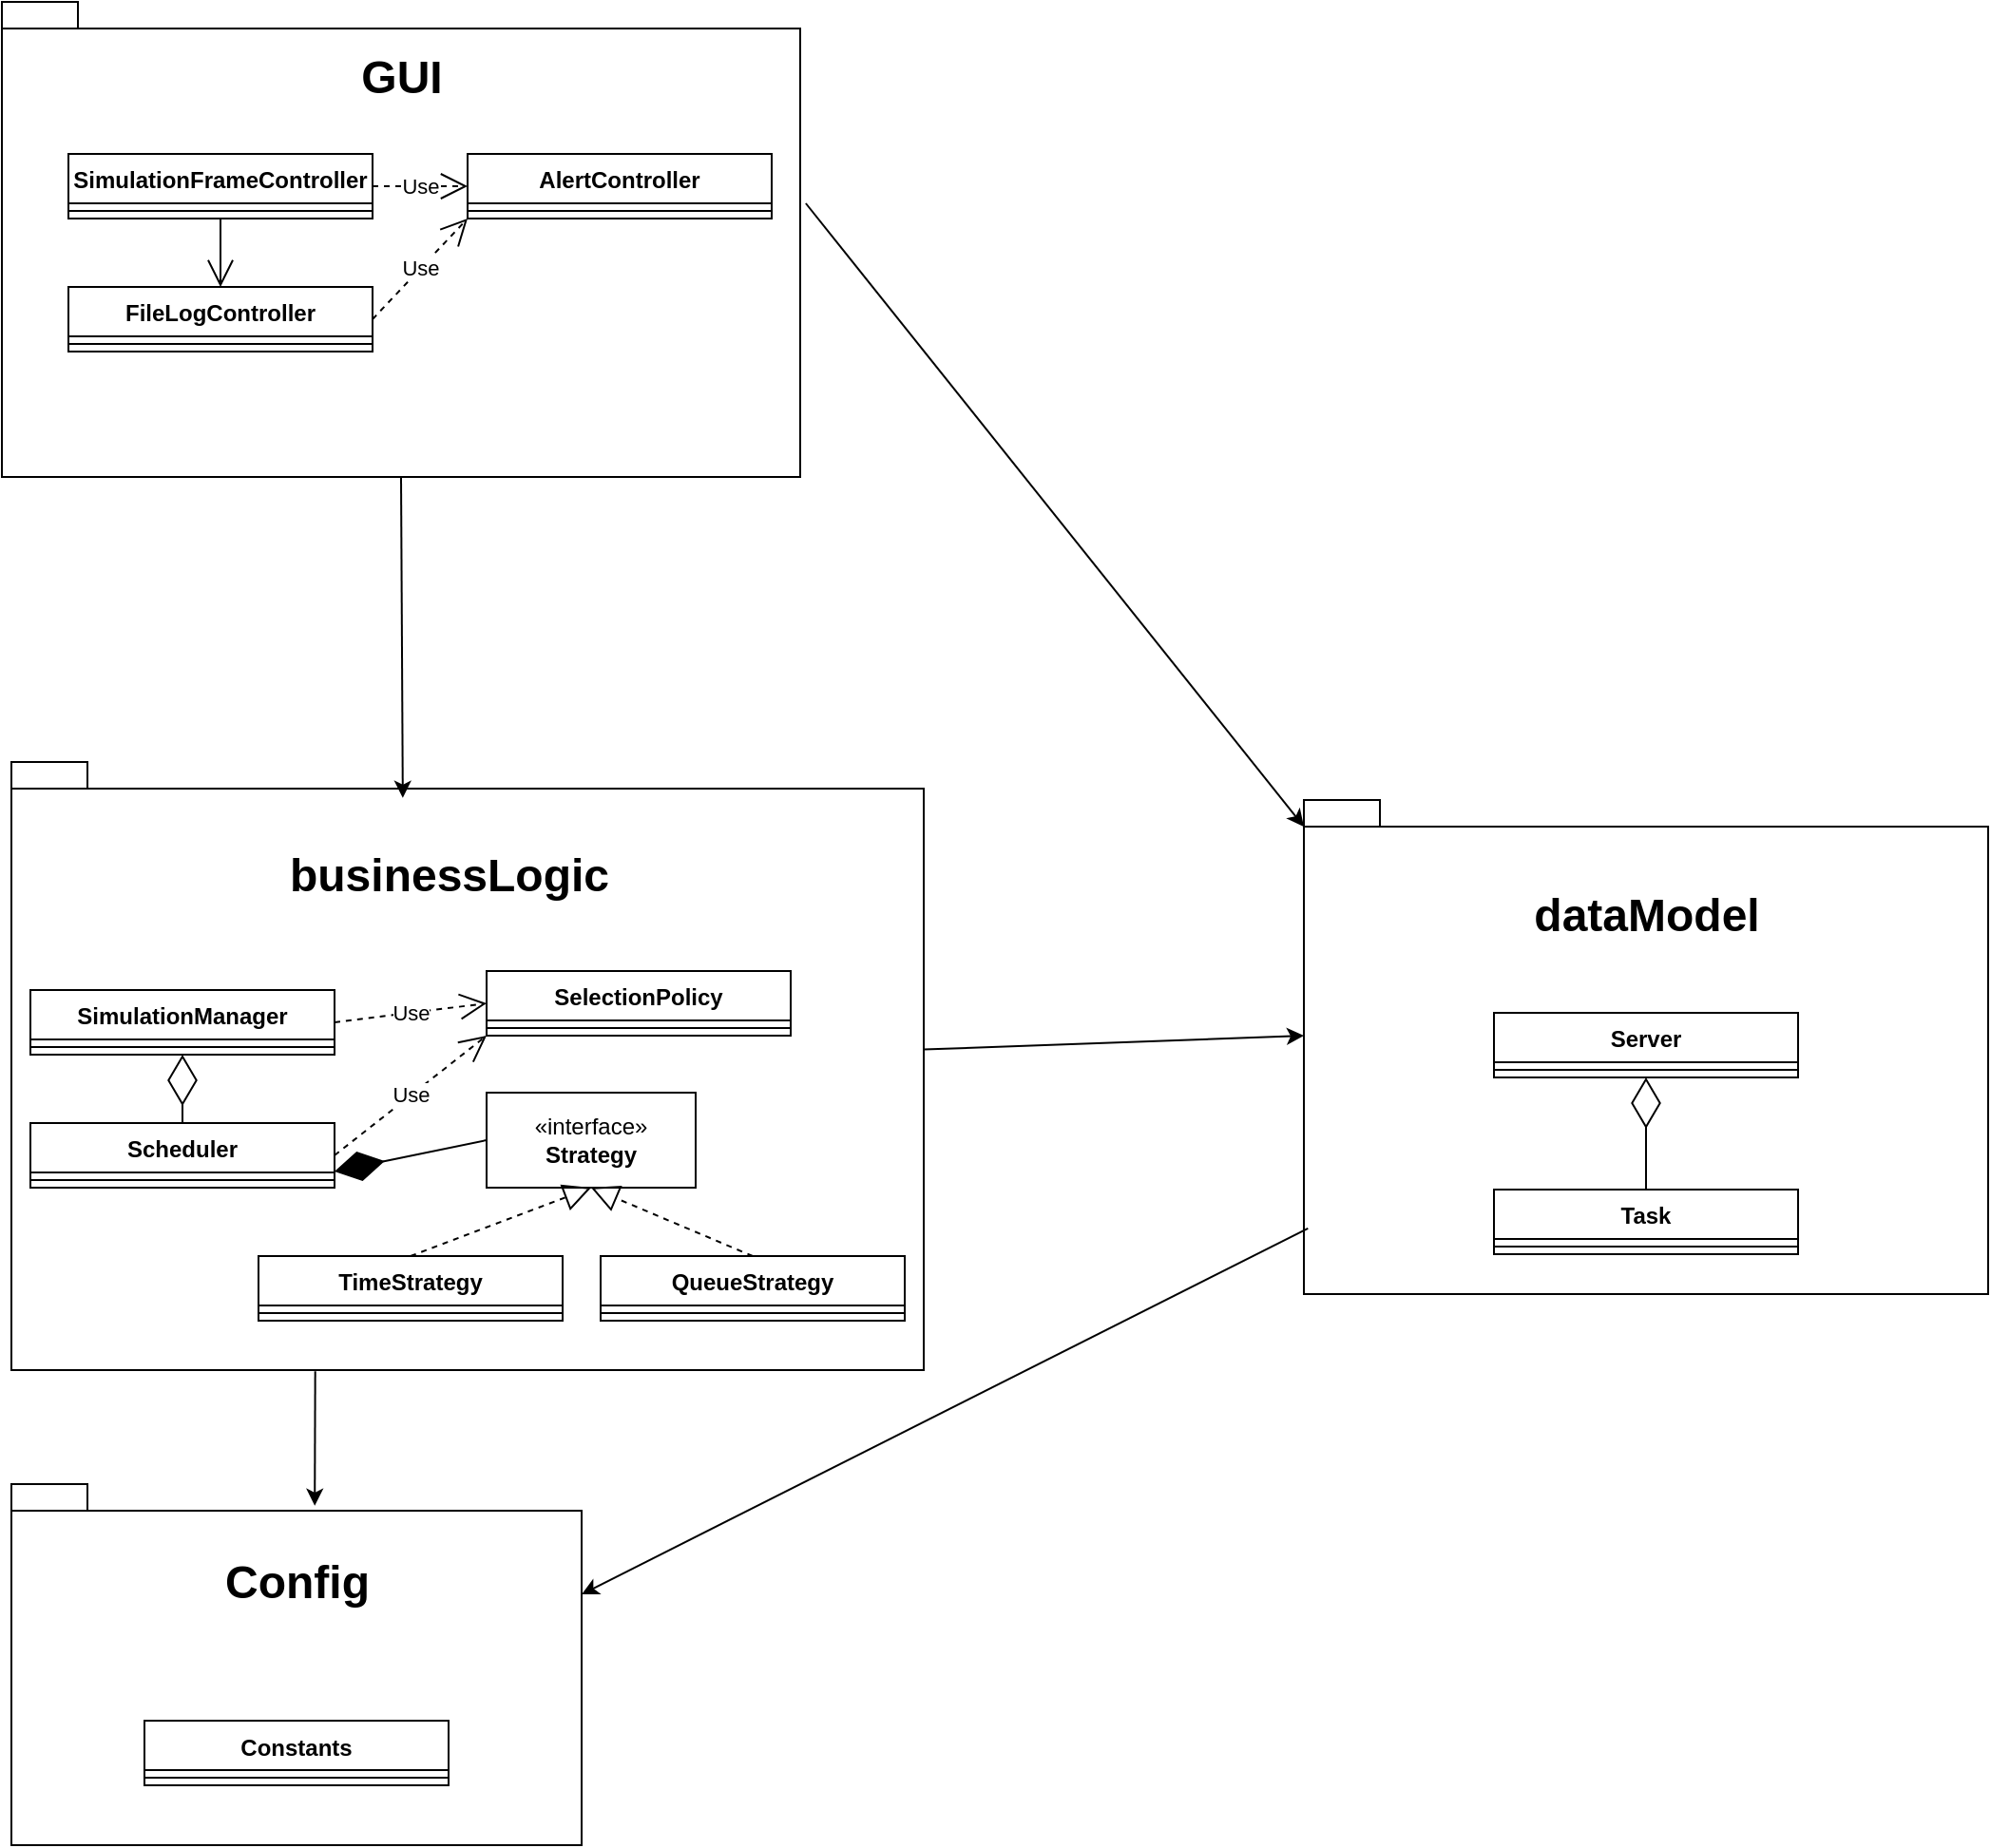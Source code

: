 <mxfile version="26.2.12">
  <diagram name="Page-1" id="WfTVVFJaoz6CVrunKCxH">
    <mxGraphModel dx="1695" dy="2140" grid="1" gridSize="10" guides="1" tooltips="1" connect="1" arrows="1" fold="1" page="1" pageScale="1" pageWidth="827" pageHeight="1169" math="0" shadow="0">
      <root>
        <mxCell id="0" />
        <mxCell id="1" parent="0" />
        <mxCell id="lbBo_nXBx8QTh_3jPK9N-1" value="" style="shape=folder;fontStyle=1;spacingTop=10;tabWidth=40;tabHeight=14;tabPosition=left;html=1;whiteSpace=wrap;" vertex="1" parent="1">
          <mxGeometry x="80" y="350" width="480" height="320" as="geometry" />
        </mxCell>
        <mxCell id="lbBo_nXBx8QTh_3jPK9N-2" value="" style="shape=folder;fontStyle=1;spacingTop=10;tabWidth=40;tabHeight=14;tabPosition=left;html=1;whiteSpace=wrap;" vertex="1" parent="1">
          <mxGeometry x="75" y="-50" width="420" height="250" as="geometry" />
        </mxCell>
        <mxCell id="lbBo_nXBx8QTh_3jPK9N-3" value="" style="shape=folder;fontStyle=1;spacingTop=10;tabWidth=40;tabHeight=14;tabPosition=left;html=1;whiteSpace=wrap;" vertex="1" parent="1">
          <mxGeometry x="80" y="730" width="300" height="190" as="geometry" />
        </mxCell>
        <mxCell id="lbBo_nXBx8QTh_3jPK9N-4" value="" style="shape=folder;fontStyle=1;spacingTop=10;tabWidth=40;tabHeight=14;tabPosition=left;html=1;whiteSpace=wrap;" vertex="1" parent="1">
          <mxGeometry x="760" y="370" width="360" height="260" as="geometry" />
        </mxCell>
        <mxCell id="lbBo_nXBx8QTh_3jPK9N-6" value="" style="endArrow=classic;html=1;rounded=0;exitX=0.5;exitY=1;exitDx=0;exitDy=0;exitPerimeter=0;entryX=0.429;entryY=0.059;entryDx=0;entryDy=0;entryPerimeter=0;" edge="1" parent="1" source="lbBo_nXBx8QTh_3jPK9N-2" target="lbBo_nXBx8QTh_3jPK9N-1">
          <mxGeometry width="50" height="50" relative="1" as="geometry">
            <mxPoint x="390" y="440" as="sourcePoint" />
            <mxPoint x="440" y="390" as="targetPoint" />
          </mxGeometry>
        </mxCell>
        <mxCell id="lbBo_nXBx8QTh_3jPK9N-7" value="" style="endArrow=classic;html=1;rounded=0;exitX=0.333;exitY=1.002;exitDx=0;exitDy=0;exitPerimeter=0;entryX=0.532;entryY=0.06;entryDx=0;entryDy=0;entryPerimeter=0;" edge="1" parent="1" source="lbBo_nXBx8QTh_3jPK9N-1" target="lbBo_nXBx8QTh_3jPK9N-3">
          <mxGeometry width="50" height="50" relative="1" as="geometry">
            <mxPoint x="390" y="440" as="sourcePoint" />
            <mxPoint x="280" y="750" as="targetPoint" />
          </mxGeometry>
        </mxCell>
        <mxCell id="lbBo_nXBx8QTh_3jPK9N-9" value="" style="endArrow=classic;html=1;rounded=0;exitX=0.006;exitY=0.867;exitDx=0;exitDy=0;exitPerimeter=0;entryX=0;entryY=0;entryDx=300;entryDy=58;entryPerimeter=0;" edge="1" parent="1" source="lbBo_nXBx8QTh_3jPK9N-4" target="lbBo_nXBx8QTh_3jPK9N-3">
          <mxGeometry width="50" height="50" relative="1" as="geometry">
            <mxPoint x="420" y="430" as="sourcePoint" />
            <mxPoint x="470" y="380" as="targetPoint" />
          </mxGeometry>
        </mxCell>
        <mxCell id="lbBo_nXBx8QTh_3jPK9N-10" value="" style="endArrow=classic;html=1;rounded=0;" edge="1" parent="1" source="lbBo_nXBx8QTh_3jPK9N-1">
          <mxGeometry width="50" height="50" relative="1" as="geometry">
            <mxPoint x="320" y="390" as="sourcePoint" />
            <mxPoint x="760" y="494" as="targetPoint" />
          </mxGeometry>
        </mxCell>
        <mxCell id="lbBo_nXBx8QTh_3jPK9N-11" value="" style="endArrow=classic;html=1;rounded=0;entryX=0;entryY=0;entryDx=0;entryDy=14;entryPerimeter=0;exitX=1.007;exitY=0.424;exitDx=0;exitDy=0;exitPerimeter=0;" edge="1" parent="1" source="lbBo_nXBx8QTh_3jPK9N-2" target="lbBo_nXBx8QTh_3jPK9N-4">
          <mxGeometry width="50" height="50" relative="1" as="geometry">
            <mxPoint x="630" y="130" as="sourcePoint" />
            <mxPoint x="370" y="100" as="targetPoint" />
          </mxGeometry>
        </mxCell>
        <mxCell id="lbBo_nXBx8QTh_3jPK9N-13" value="SimulationFrameController" style="swimlane;fontStyle=1;align=center;verticalAlign=top;childLayout=stackLayout;horizontal=1;startSize=26;horizontalStack=0;resizeParent=1;resizeParentMax=0;resizeLast=0;collapsible=1;marginBottom=0;whiteSpace=wrap;html=1;" vertex="1" parent="1">
          <mxGeometry x="110" y="30" width="160" height="34" as="geometry" />
        </mxCell>
        <mxCell id="lbBo_nXBx8QTh_3jPK9N-15" value="" style="line;strokeWidth=1;fillColor=none;align=left;verticalAlign=middle;spacingTop=-1;spacingLeft=3;spacingRight=3;rotatable=0;labelPosition=right;points=[];portConstraint=eastwest;strokeColor=inherit;" vertex="1" parent="lbBo_nXBx8QTh_3jPK9N-13">
          <mxGeometry y="26" width="160" height="8" as="geometry" />
        </mxCell>
        <mxCell id="lbBo_nXBx8QTh_3jPK9N-17" value="AlertController" style="swimlane;fontStyle=1;align=center;verticalAlign=top;childLayout=stackLayout;horizontal=1;startSize=26;horizontalStack=0;resizeParent=1;resizeParentMax=0;resizeLast=0;collapsible=1;marginBottom=0;whiteSpace=wrap;html=1;" vertex="1" parent="1">
          <mxGeometry x="320" y="30" width="160" height="34" as="geometry" />
        </mxCell>
        <mxCell id="lbBo_nXBx8QTh_3jPK9N-18" value="" style="line;strokeWidth=1;fillColor=none;align=left;verticalAlign=middle;spacingTop=-1;spacingLeft=3;spacingRight=3;rotatable=0;labelPosition=right;points=[];portConstraint=eastwest;strokeColor=inherit;" vertex="1" parent="lbBo_nXBx8QTh_3jPK9N-17">
          <mxGeometry y="26" width="160" height="8" as="geometry" />
        </mxCell>
        <mxCell id="lbBo_nXBx8QTh_3jPK9N-19" value="&lt;div&gt;FileLogController&lt;/div&gt;" style="swimlane;fontStyle=1;align=center;verticalAlign=top;childLayout=stackLayout;horizontal=1;startSize=26;horizontalStack=0;resizeParent=1;resizeParentMax=0;resizeLast=0;collapsible=1;marginBottom=0;whiteSpace=wrap;html=1;" vertex="1" parent="1">
          <mxGeometry x="110" y="100" width="160" height="34" as="geometry" />
        </mxCell>
        <mxCell id="lbBo_nXBx8QTh_3jPK9N-20" value="" style="line;strokeWidth=1;fillColor=none;align=left;verticalAlign=middle;spacingTop=-1;spacingLeft=3;spacingRight=3;rotatable=0;labelPosition=right;points=[];portConstraint=eastwest;strokeColor=inherit;" vertex="1" parent="lbBo_nXBx8QTh_3jPK9N-19">
          <mxGeometry y="26" width="160" height="8" as="geometry" />
        </mxCell>
        <mxCell id="lbBo_nXBx8QTh_3jPK9N-22" value="Use" style="endArrow=open;endSize=12;dashed=1;html=1;rounded=0;exitX=1;exitY=0.5;exitDx=0;exitDy=0;entryX=0;entryY=1;entryDx=0;entryDy=0;" edge="1" parent="1" source="lbBo_nXBx8QTh_3jPK9N-19" target="lbBo_nXBx8QTh_3jPK9N-17">
          <mxGeometry width="160" relative="1" as="geometry">
            <mxPoint x="300" y="120" as="sourcePoint" />
            <mxPoint x="460" y="120" as="targetPoint" />
          </mxGeometry>
        </mxCell>
        <mxCell id="lbBo_nXBx8QTh_3jPK9N-23" value="Use" style="endArrow=open;endSize=12;dashed=1;html=1;rounded=0;exitX=1;exitY=0.5;exitDx=0;exitDy=0;entryX=0;entryY=0.5;entryDx=0;entryDy=0;" edge="1" parent="1" source="lbBo_nXBx8QTh_3jPK9N-13" target="lbBo_nXBx8QTh_3jPK9N-17">
          <mxGeometry width="160" relative="1" as="geometry">
            <mxPoint x="280" y="137" as="sourcePoint" />
            <mxPoint x="330" y="74" as="targetPoint" />
          </mxGeometry>
        </mxCell>
        <mxCell id="lbBo_nXBx8QTh_3jPK9N-24" value="TimeStrategy" style="swimlane;fontStyle=1;align=center;verticalAlign=top;childLayout=stackLayout;horizontal=1;startSize=26;horizontalStack=0;resizeParent=1;resizeParentMax=0;resizeLast=0;collapsible=1;marginBottom=0;whiteSpace=wrap;html=1;" vertex="1" parent="1">
          <mxGeometry x="210" y="610" width="160" height="34" as="geometry" />
        </mxCell>
        <mxCell id="lbBo_nXBx8QTh_3jPK9N-25" value="" style="line;strokeWidth=1;fillColor=none;align=left;verticalAlign=middle;spacingTop=-1;spacingLeft=3;spacingRight=3;rotatable=0;labelPosition=right;points=[];portConstraint=eastwest;strokeColor=inherit;" vertex="1" parent="lbBo_nXBx8QTh_3jPK9N-24">
          <mxGeometry y="26" width="160" height="8" as="geometry" />
        </mxCell>
        <mxCell id="lbBo_nXBx8QTh_3jPK9N-26" value="QueueStrategy" style="swimlane;fontStyle=1;align=center;verticalAlign=top;childLayout=stackLayout;horizontal=1;startSize=26;horizontalStack=0;resizeParent=1;resizeParentMax=0;resizeLast=0;collapsible=1;marginBottom=0;whiteSpace=wrap;html=1;" vertex="1" parent="1">
          <mxGeometry x="390" y="610" width="160" height="34" as="geometry" />
        </mxCell>
        <mxCell id="lbBo_nXBx8QTh_3jPK9N-27" value="" style="line;strokeWidth=1;fillColor=none;align=left;verticalAlign=middle;spacingTop=-1;spacingLeft=3;spacingRight=3;rotatable=0;labelPosition=right;points=[];portConstraint=eastwest;strokeColor=inherit;" vertex="1" parent="lbBo_nXBx8QTh_3jPK9N-26">
          <mxGeometry y="26" width="160" height="8" as="geometry" />
        </mxCell>
        <mxCell id="lbBo_nXBx8QTh_3jPK9N-28" value="SimulationManager" style="swimlane;fontStyle=1;align=center;verticalAlign=top;childLayout=stackLayout;horizontal=1;startSize=26;horizontalStack=0;resizeParent=1;resizeParentMax=0;resizeLast=0;collapsible=1;marginBottom=0;whiteSpace=wrap;html=1;" vertex="1" parent="1">
          <mxGeometry x="90" y="470" width="160" height="34" as="geometry" />
        </mxCell>
        <mxCell id="lbBo_nXBx8QTh_3jPK9N-29" value="" style="line;strokeWidth=1;fillColor=none;align=left;verticalAlign=middle;spacingTop=-1;spacingLeft=3;spacingRight=3;rotatable=0;labelPosition=right;points=[];portConstraint=eastwest;strokeColor=inherit;" vertex="1" parent="lbBo_nXBx8QTh_3jPK9N-28">
          <mxGeometry y="26" width="160" height="8" as="geometry" />
        </mxCell>
        <mxCell id="lbBo_nXBx8QTh_3jPK9N-30" value="&lt;div&gt;Scheduler&lt;/div&gt;" style="swimlane;fontStyle=1;align=center;verticalAlign=top;childLayout=stackLayout;horizontal=1;startSize=26;horizontalStack=0;resizeParent=1;resizeParentMax=0;resizeLast=0;collapsible=1;marginBottom=0;whiteSpace=wrap;html=1;" vertex="1" parent="1">
          <mxGeometry x="90" y="540" width="160" height="34" as="geometry" />
        </mxCell>
        <mxCell id="lbBo_nXBx8QTh_3jPK9N-31" value="" style="line;strokeWidth=1;fillColor=none;align=left;verticalAlign=middle;spacingTop=-1;spacingLeft=3;spacingRight=3;rotatable=0;labelPosition=right;points=[];portConstraint=eastwest;strokeColor=inherit;" vertex="1" parent="lbBo_nXBx8QTh_3jPK9N-30">
          <mxGeometry y="26" width="160" height="8" as="geometry" />
        </mxCell>
        <mxCell id="lbBo_nXBx8QTh_3jPK9N-32" value="SelectionPolicy" style="swimlane;fontStyle=1;align=center;verticalAlign=top;childLayout=stackLayout;horizontal=1;startSize=26;horizontalStack=0;resizeParent=1;resizeParentMax=0;resizeLast=0;collapsible=1;marginBottom=0;whiteSpace=wrap;html=1;" vertex="1" parent="1">
          <mxGeometry x="330" y="460" width="160" height="34" as="geometry" />
        </mxCell>
        <mxCell id="lbBo_nXBx8QTh_3jPK9N-33" value="" style="line;strokeWidth=1;fillColor=none;align=left;verticalAlign=middle;spacingTop=-1;spacingLeft=3;spacingRight=3;rotatable=0;labelPosition=right;points=[];portConstraint=eastwest;strokeColor=inherit;" vertex="1" parent="lbBo_nXBx8QTh_3jPK9N-32">
          <mxGeometry y="26" width="160" height="8" as="geometry" />
        </mxCell>
        <mxCell id="lbBo_nXBx8QTh_3jPK9N-37" value="«interface»&lt;br&gt;&lt;div&gt;&lt;b&gt;Strategy&lt;/b&gt;&lt;/div&gt;" style="html=1;whiteSpace=wrap;" vertex="1" parent="1">
          <mxGeometry x="330" y="524" width="110" height="50" as="geometry" />
        </mxCell>
        <mxCell id="lbBo_nXBx8QTh_3jPK9N-38" value="" style="endArrow=block;dashed=1;endFill=0;endSize=12;html=1;rounded=0;exitX=0.5;exitY=0;exitDx=0;exitDy=0;entryX=0.5;entryY=1;entryDx=0;entryDy=0;" edge="1" parent="1" source="lbBo_nXBx8QTh_3jPK9N-24" target="lbBo_nXBx8QTh_3jPK9N-37">
          <mxGeometry width="160" relative="1" as="geometry">
            <mxPoint x="450" y="410" as="sourcePoint" />
            <mxPoint x="610" y="410" as="targetPoint" />
          </mxGeometry>
        </mxCell>
        <mxCell id="lbBo_nXBx8QTh_3jPK9N-39" value="" style="endArrow=block;dashed=1;endFill=0;endSize=12;html=1;rounded=0;exitX=0.5;exitY=0;exitDx=0;exitDy=0;entryX=0.5;entryY=1;entryDx=0;entryDy=0;" edge="1" parent="1" source="lbBo_nXBx8QTh_3jPK9N-26" target="lbBo_nXBx8QTh_3jPK9N-37">
          <mxGeometry width="160" relative="1" as="geometry">
            <mxPoint x="450" y="410" as="sourcePoint" />
            <mxPoint x="610" y="410" as="targetPoint" />
          </mxGeometry>
        </mxCell>
        <mxCell id="lbBo_nXBx8QTh_3jPK9N-40" value="Use" style="endArrow=open;endSize=12;dashed=1;html=1;rounded=0;exitX=1;exitY=0.5;exitDx=0;exitDy=0;entryX=0;entryY=1;entryDx=0;entryDy=0;" edge="1" parent="1" source="lbBo_nXBx8QTh_3jPK9N-30" target="lbBo_nXBx8QTh_3jPK9N-32">
          <mxGeometry x="0.007" width="160" relative="1" as="geometry">
            <mxPoint x="260" y="560" as="sourcePoint" />
            <mxPoint x="420" y="560" as="targetPoint" />
            <mxPoint as="offset" />
          </mxGeometry>
        </mxCell>
        <mxCell id="lbBo_nXBx8QTh_3jPK9N-43" value="businessLogic" style="text;strokeColor=none;fillColor=none;html=1;fontSize=24;fontStyle=1;verticalAlign=middle;align=center;" vertex="1" parent="1">
          <mxGeometry x="260" y="390" width="100" height="40" as="geometry" />
        </mxCell>
        <mxCell id="lbBo_nXBx8QTh_3jPK9N-44" value="GUI" style="text;strokeColor=none;fillColor=none;html=1;fontSize=24;fontStyle=1;verticalAlign=middle;align=center;" vertex="1" parent="1">
          <mxGeometry x="235" y="-30" width="100" height="40" as="geometry" />
        </mxCell>
        <mxCell id="lbBo_nXBx8QTh_3jPK9N-45" value="Constants" style="swimlane;fontStyle=1;align=center;verticalAlign=top;childLayout=stackLayout;horizontal=1;startSize=26;horizontalStack=0;resizeParent=1;resizeParentMax=0;resizeLast=0;collapsible=1;marginBottom=0;whiteSpace=wrap;html=1;" vertex="1" parent="1">
          <mxGeometry x="150" y="854.5" width="160" height="34" as="geometry" />
        </mxCell>
        <mxCell id="lbBo_nXBx8QTh_3jPK9N-46" value="" style="line;strokeWidth=1;fillColor=none;align=left;verticalAlign=middle;spacingTop=-1;spacingLeft=3;spacingRight=3;rotatable=0;labelPosition=right;points=[];portConstraint=eastwest;strokeColor=inherit;" vertex="1" parent="lbBo_nXBx8QTh_3jPK9N-45">
          <mxGeometry y="26" width="160" height="8" as="geometry" />
        </mxCell>
        <mxCell id="lbBo_nXBx8QTh_3jPK9N-51" value="Config" style="text;strokeColor=none;fillColor=none;html=1;fontSize=24;fontStyle=1;verticalAlign=middle;align=center;" vertex="1" parent="1">
          <mxGeometry x="180" y="761.5" width="100" height="40" as="geometry" />
        </mxCell>
        <mxCell id="lbBo_nXBx8QTh_3jPK9N-52" value="Server" style="swimlane;fontStyle=1;align=center;verticalAlign=top;childLayout=stackLayout;horizontal=1;startSize=26;horizontalStack=0;resizeParent=1;resizeParentMax=0;resizeLast=0;collapsible=1;marginBottom=0;whiteSpace=wrap;html=1;" vertex="1" parent="1">
          <mxGeometry x="860" y="482" width="160" height="34" as="geometry" />
        </mxCell>
        <mxCell id="lbBo_nXBx8QTh_3jPK9N-53" value="" style="line;strokeWidth=1;fillColor=none;align=left;verticalAlign=middle;spacingTop=-1;spacingLeft=3;spacingRight=3;rotatable=0;labelPosition=right;points=[];portConstraint=eastwest;strokeColor=inherit;" vertex="1" parent="lbBo_nXBx8QTh_3jPK9N-52">
          <mxGeometry y="26" width="160" height="8" as="geometry" />
        </mxCell>
        <mxCell id="lbBo_nXBx8QTh_3jPK9N-54" value="Task" style="swimlane;fontStyle=1;align=center;verticalAlign=top;childLayout=stackLayout;horizontal=1;startSize=26;horizontalStack=0;resizeParent=1;resizeParentMax=0;resizeLast=0;collapsible=1;marginBottom=0;whiteSpace=wrap;html=1;" vertex="1" parent="1">
          <mxGeometry x="860" y="575" width="160" height="34" as="geometry" />
        </mxCell>
        <mxCell id="lbBo_nXBx8QTh_3jPK9N-55" value="" style="line;strokeWidth=1;fillColor=none;align=left;verticalAlign=middle;spacingTop=-1;spacingLeft=3;spacingRight=3;rotatable=0;labelPosition=right;points=[];portConstraint=eastwest;strokeColor=inherit;" vertex="1" parent="lbBo_nXBx8QTh_3jPK9N-54">
          <mxGeometry y="26" width="160" height="8" as="geometry" />
        </mxCell>
        <mxCell id="lbBo_nXBx8QTh_3jPK9N-61" value="" style="endArrow=diamondThin;endFill=0;endSize=24;html=1;rounded=0;exitX=0.5;exitY=0;exitDx=0;exitDy=0;entryX=0.5;entryY=1;entryDx=0;entryDy=0;" edge="1" parent="1" source="lbBo_nXBx8QTh_3jPK9N-54" target="lbBo_nXBx8QTh_3jPK9N-52">
          <mxGeometry width="160" relative="1" as="geometry">
            <mxPoint x="940" y="541" as="sourcePoint" />
            <mxPoint x="1100" y="541" as="targetPoint" />
          </mxGeometry>
        </mxCell>
        <mxCell id="lbBo_nXBx8QTh_3jPK9N-62" value="dataModel" style="text;strokeColor=none;fillColor=none;html=1;fontSize=24;fontStyle=1;verticalAlign=middle;align=center;" vertex="1" parent="1">
          <mxGeometry x="890" y="411" width="100" height="40" as="geometry" />
        </mxCell>
        <mxCell id="lbBo_nXBx8QTh_3jPK9N-63" value="Use" style="endArrow=open;endSize=12;dashed=1;html=1;rounded=0;entryX=0;entryY=0.5;entryDx=0;entryDy=0;exitX=1;exitY=0.5;exitDx=0;exitDy=0;" edge="1" parent="1" source="lbBo_nXBx8QTh_3jPK9N-28" target="lbBo_nXBx8QTh_3jPK9N-32">
          <mxGeometry width="160" relative="1" as="geometry">
            <mxPoint x="240" y="490" as="sourcePoint" />
            <mxPoint x="400" y="490" as="targetPoint" />
          </mxGeometry>
        </mxCell>
        <mxCell id="lbBo_nXBx8QTh_3jPK9N-64" value="" style="endArrow=open;endFill=1;endSize=12;html=1;rounded=0;exitX=0.5;exitY=1;exitDx=0;exitDy=0;entryX=0.5;entryY=0;entryDx=0;entryDy=0;" edge="1" parent="1" source="lbBo_nXBx8QTh_3jPK9N-13" target="lbBo_nXBx8QTh_3jPK9N-19">
          <mxGeometry width="160" relative="1" as="geometry">
            <mxPoint x="530" y="470" as="sourcePoint" />
            <mxPoint x="690" y="470" as="targetPoint" />
          </mxGeometry>
        </mxCell>
        <mxCell id="lbBo_nXBx8QTh_3jPK9N-65" value="" style="endArrow=diamondThin;endFill=0;endSize=24;html=1;rounded=0;entryX=0.5;entryY=1;entryDx=0;entryDy=0;exitX=0.5;exitY=0;exitDx=0;exitDy=0;" edge="1" parent="1" source="lbBo_nXBx8QTh_3jPK9N-30" target="lbBo_nXBx8QTh_3jPK9N-28">
          <mxGeometry width="160" relative="1" as="geometry">
            <mxPoint x="120" y="610" as="sourcePoint" />
            <mxPoint x="280" y="610" as="targetPoint" />
          </mxGeometry>
        </mxCell>
        <mxCell id="lbBo_nXBx8QTh_3jPK9N-66" value="" style="endArrow=diamondThin;endFill=1;endSize=24;html=1;rounded=0;entryX=1;entryY=0.75;entryDx=0;entryDy=0;exitX=0;exitY=0.5;exitDx=0;exitDy=0;" edge="1" parent="1" source="lbBo_nXBx8QTh_3jPK9N-37" target="lbBo_nXBx8QTh_3jPK9N-30">
          <mxGeometry width="160" relative="1" as="geometry">
            <mxPoint x="250" y="590" as="sourcePoint" />
            <mxPoint x="410" y="590" as="targetPoint" />
          </mxGeometry>
        </mxCell>
      </root>
    </mxGraphModel>
  </diagram>
</mxfile>
